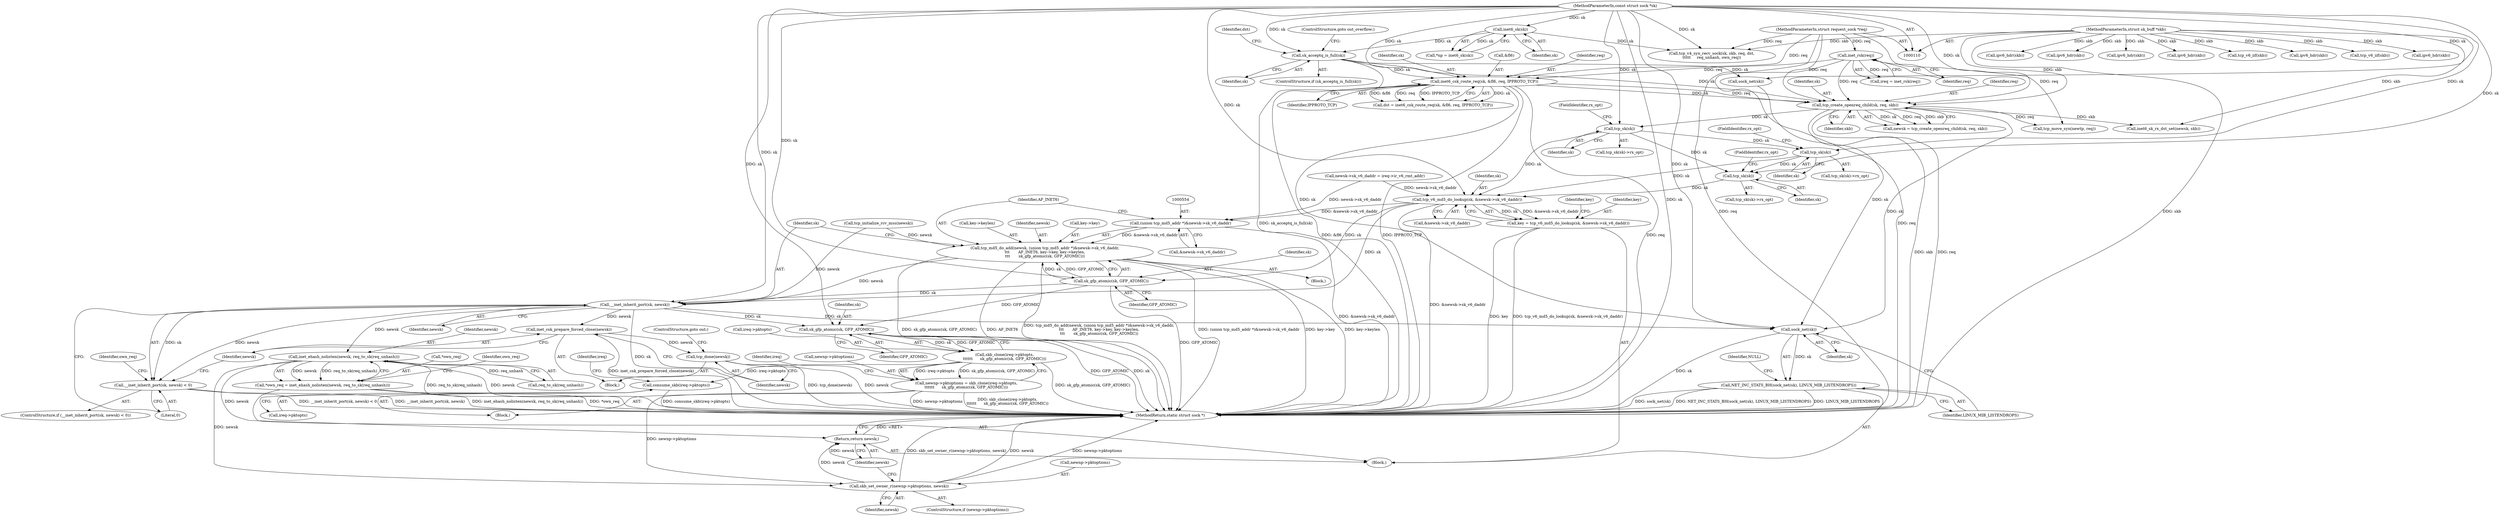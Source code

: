 digraph "0_linux_45f6fad84cc305103b28d73482b344d7f5b76f39_17@pointer" {
"1000520" [label="(Call,tcp_sk(sk))"];
"1000500" [label="(Call,tcp_sk(sk))"];
"1000296" [label="(Call,tcp_create_openreq_child(sk, req, skb))"];
"1000284" [label="(Call,inet6_csk_route_req(sk, &fl6, req, IPPROTO_TCP))"];
"1000275" [label="(Call,sk_acceptq_is_full(sk))"];
"1000123" [label="(Call,inet6_sk(sk))"];
"1000111" [label="(MethodParameterIn,const struct sock *sk)"];
"1000272" [label="(Call,inet_rsk(req))"];
"1000113" [label="(MethodParameterIn,struct request_sock *req)"];
"1000112" [label="(MethodParameterIn,struct sk_buff *skb)"];
"1000507" [label="(Call,tcp_sk(sk))"];
"1000542" [label="(Call,tcp_v6_md5_do_lookup(sk, &newsk->sk_v6_daddr))"];
"1000540" [label="(Call,key = tcp_v6_md5_do_lookup(sk, &newsk->sk_v6_daddr))"];
"1000553" [label="(Call,(union tcp_md5_addr *)&newsk->sk_v6_daddr)"];
"1000551" [label="(Call,tcp_md5_do_add(newsk, (union tcp_md5_addr *)&newsk->sk_v6_daddr,\n\t\t\t       AF_INET6, key->key, key->keylen,\n\t\t\t       sk_gfp_atomic(sk, GFP_ATOMIC)))"];
"1000571" [label="(Call,__inet_inherit_port(sk, newsk))"];
"1000570" [label="(Call,__inet_inherit_port(sk, newsk) < 0)"];
"1000576" [label="(Call,inet_csk_prepare_forced_close(newsk))"];
"1000578" [label="(Call,tcp_done(newsk))"];
"1000584" [label="(Call,inet_ehash_nolisten(newsk, req_to_sk(req_unhash)))"];
"1000581" [label="(Call,*own_req = inet_ehash_nolisten(newsk, req_to_sk(req_unhash)))"];
"1000624" [label="(Call,skb_set_owner_r(newnp->pktoptions, newsk))"];
"1000629" [label="(Return,return newsk;)"];
"1000608" [label="(Call,sk_gfp_atomic(sk, GFP_ATOMIC))"];
"1000604" [label="(Call,skb_clone(ireq->pktopts,\n\t\t\t\t\t\t      sk_gfp_atomic(sk, GFP_ATOMIC)))"];
"1000600" [label="(Call,newnp->pktoptions = skb_clone(ireq->pktopts,\n\t\t\t\t\t\t      sk_gfp_atomic(sk, GFP_ATOMIC)))"];
"1000611" [label="(Call,consume_skb(ireq->pktopts))"];
"1000641" [label="(Call,sock_net(sk))"];
"1000640" [label="(Call,NET_INC_STATS_BH(sock_net(sk), LINUX_MIB_LISTENDROPS))"];
"1000566" [label="(Call,sk_gfp_atomic(sk, GFP_ATOMIC))"];
"1000285" [label="(Identifier,sk)"];
"1000646" [label="(MethodReturn,static struct sock *)"];
"1000117" [label="(Block,)"];
"1000569" [label="(ControlStructure,if (__inet_inherit_port(sk, newsk) < 0))"];
"1000506" [label="(Call,tcp_sk(sk)->rx_opt)"];
"1000560" [label="(Call,key->key)"];
"1000555" [label="(Call,&newsk->sk_v6_daddr)"];
"1000286" [label="(Call,&fl6)"];
"1000633" [label="(Call,sock_net(sk))"];
"1000277" [label="(ControlStructure,goto out_overflow;)"];
"1000568" [label="(Identifier,GFP_ATOMIC)"];
"1000289" [label="(Identifier,IPPROTO_TCP)"];
"1000275" [label="(Call,sk_acceptq_is_full(sk))"];
"1000543" [label="(Identifier,sk)"];
"1000575" [label="(Block,)"];
"1000563" [label="(Call,key->keylen)"];
"1000642" [label="(Identifier,sk)"];
"1000580" [label="(ControlStructure,goto out;)"];
"1000592" [label="(Call,tcp_move_syn(newtp, req))"];
"1000624" [label="(Call,skb_set_owner_r(newnp->pktoptions, newsk))"];
"1000628" [label="(Identifier,newsk)"];
"1000507" [label="(Call,tcp_sk(sk))"];
"1000567" [label="(Identifier,sk)"];
"1000599" [label="(Block,)"];
"1000611" [label="(Call,consume_skb(ireq->pktopts))"];
"1000620" [label="(ControlStructure,if (newnp->pktoptions))"];
"1000643" [label="(Identifier,LINUX_MIB_LISTENDROPS)"];
"1000605" [label="(Call,ireq->pktopts)"];
"1000576" [label="(Call,inet_csk_prepare_forced_close(newsk))"];
"1000541" [label="(Identifier,key)"];
"1000274" [label="(ControlStructure,if (sk_acceptq_is_full(sk)))"];
"1000288" [label="(Identifier,req)"];
"1000629" [label="(Return,return newsk;)"];
"1000584" [label="(Call,inet_ehash_nolisten(newsk, req_to_sk(req_unhash)))"];
"1000299" [label="(Identifier,skb)"];
"1000586" [label="(Call,req_to_sk(req_unhash))"];
"1000297" [label="(Identifier,sk)"];
"1000617" [label="(Identifier,ireq)"];
"1000519" [label="(Call,tcp_sk(sk)->rx_opt)"];
"1000544" [label="(Call,&newsk->sk_v6_daddr)"];
"1000314" [label="(Call,inet6_sk_rx_dst_set(newsk, skb))"];
"1000540" [label="(Call,key = tcp_v6_md5_do_lookup(sk, &newsk->sk_v6_daddr))"];
"1000348" [label="(Call,newsk->sk_v6_daddr = ireq->ir_v6_rmt_addr)"];
"1000431" [label="(Call,ipv6_hdr(skb))"];
"1000121" [label="(Call,*np = inet6_sk(sk))"];
"1000574" [label="(Literal,0)"];
"1000582" [label="(Call,*own_req)"];
"1000608" [label="(Call,sk_gfp_atomic(sk, GFP_ATOMIC))"];
"1000296" [label="(Call,tcp_create_openreq_child(sk, req, skb))"];
"1000521" [label="(Identifier,sk)"];
"1000553" [label="(Call,(union tcp_md5_addr *)&newsk->sk_v6_daddr)"];
"1000604" [label="(Call,skb_clone(ireq->pktopts,\n\t\t\t\t\t\t      sk_gfp_atomic(sk, GFP_ATOMIC)))"];
"1000551" [label="(Call,tcp_md5_do_add(newsk, (union tcp_md5_addr *)&newsk->sk_v6_daddr,\n\t\t\t       AF_INET6, key->key, key->keylen,\n\t\t\t       sk_gfp_atomic(sk, GFP_ATOMIC)))"];
"1000610" [label="(Identifier,GFP_ATOMIC)"];
"1000600" [label="(Call,newnp->pktoptions = skb_clone(ireq->pktopts,\n\t\t\t\t\t\t      sk_gfp_atomic(sk, GFP_ATOMIC)))"];
"1000284" [label="(Call,inet6_csk_route_req(sk, &fl6, req, IPPROTO_TCP))"];
"1000502" [label="(FieldIdentifier,rx_opt)"];
"1000508" [label="(Identifier,sk)"];
"1000559" [label="(Identifier,AF_INET6)"];
"1000499" [label="(Call,tcp_sk(sk)->rx_opt)"];
"1000442" [label="(Call,ipv6_hdr(skb))"];
"1000111" [label="(MethodParameterIn,const struct sock *sk)"];
"1000630" [label="(Identifier,newsk)"];
"1000276" [label="(Identifier,sk)"];
"1000524" [label="(Call,tcp_initialize_rcv_mss(newsk))"];
"1000280" [label="(Identifier,dst)"];
"1000270" [label="(Call,ireq = inet_rsk(req))"];
"1000260" [label="(Call,ipv6_hdr(skb))"];
"1000641" [label="(Call,sock_net(sk))"];
"1000550" [label="(Block,)"];
"1000123" [label="(Call,inet6_sk(sk))"];
"1000272" [label="(Call,inet_rsk(req))"];
"1000112" [label="(MethodParameterIn,struct sk_buff *skb)"];
"1000609" [label="(Identifier,sk)"];
"1000640" [label="(Call,NET_INC_STATS_BH(sock_net(sk), LINUX_MIB_LISTENDROPS))"];
"1000501" [label="(Identifier,sk)"];
"1000552" [label="(Identifier,newsk)"];
"1000577" [label="(Identifier,newsk)"];
"1000298" [label="(Identifier,req)"];
"1000522" [label="(FieldIdentifier,rx_opt)"];
"1000282" [label="(Call,dst = inet6_csk_route_req(sk, &fl6, req, IPPROTO_TCP))"];
"1000645" [label="(Identifier,NULL)"];
"1000542" [label="(Call,tcp_v6_md5_do_lookup(sk, &newsk->sk_v6_daddr))"];
"1000590" [label="(Identifier,own_req)"];
"1000509" [label="(FieldIdentifier,rx_opt)"];
"1000549" [label="(Identifier,key)"];
"1000612" [label="(Call,ireq->pktopts)"];
"1000294" [label="(Call,newsk = tcp_create_openreq_child(sk, req, skb))"];
"1000579" [label="(Identifier,newsk)"];
"1000613" [label="(Identifier,ireq)"];
"1000124" [label="(Identifier,sk)"];
"1000570" [label="(Call,__inet_inherit_port(sk, newsk) < 0)"];
"1000423" [label="(Call,ipv6_hdr(skb))"];
"1000581" [label="(Call,*own_req = inet_ehash_nolisten(newsk, req_to_sk(req_unhash)))"];
"1000572" [label="(Identifier,sk)"];
"1000234" [label="(Call,tcp_v6_iif(skb))"];
"1000142" [label="(Call,tcp_v4_syn_recv_sock(sk, skb, req, dst,\n\t\t\t\t\t     req_unhash, own_req))"];
"1000520" [label="(Call,tcp_sk(sk))"];
"1000601" [label="(Call,newnp->pktoptions)"];
"1000241" [label="(Call,ipv6_hdr(skb))"];
"1000566" [label="(Call,sk_gfp_atomic(sk, GFP_ATOMIC))"];
"1000571" [label="(Call,__inet_inherit_port(sk, newsk))"];
"1000625" [label="(Call,newnp->pktoptions)"];
"1000585" [label="(Identifier,newsk)"];
"1000578" [label="(Call,tcp_done(newsk))"];
"1000416" [label="(Call,tcp_v6_iif(skb))"];
"1000573" [label="(Identifier,newsk)"];
"1000500" [label="(Call,tcp_sk(sk))"];
"1000273" [label="(Identifier,req)"];
"1000583" [label="(Identifier,own_req)"];
"1000113" [label="(MethodParameterIn,struct request_sock *req)"];
"1000249" [label="(Call,ipv6_hdr(skb))"];
"1000520" -> "1000519"  [label="AST: "];
"1000520" -> "1000521"  [label="CFG: "];
"1000521" -> "1000520"  [label="AST: "];
"1000522" -> "1000520"  [label="CFG: "];
"1000500" -> "1000520"  [label="DDG: sk"];
"1000507" -> "1000520"  [label="DDG: sk"];
"1000111" -> "1000520"  [label="DDG: sk"];
"1000520" -> "1000542"  [label="DDG: sk"];
"1000500" -> "1000499"  [label="AST: "];
"1000500" -> "1000501"  [label="CFG: "];
"1000501" -> "1000500"  [label="AST: "];
"1000502" -> "1000500"  [label="CFG: "];
"1000296" -> "1000500"  [label="DDG: sk"];
"1000111" -> "1000500"  [label="DDG: sk"];
"1000500" -> "1000507"  [label="DDG: sk"];
"1000500" -> "1000542"  [label="DDG: sk"];
"1000296" -> "1000294"  [label="AST: "];
"1000296" -> "1000299"  [label="CFG: "];
"1000297" -> "1000296"  [label="AST: "];
"1000298" -> "1000296"  [label="AST: "];
"1000299" -> "1000296"  [label="AST: "];
"1000294" -> "1000296"  [label="CFG: "];
"1000296" -> "1000646"  [label="DDG: req"];
"1000296" -> "1000646"  [label="DDG: skb"];
"1000296" -> "1000294"  [label="DDG: sk"];
"1000296" -> "1000294"  [label="DDG: req"];
"1000296" -> "1000294"  [label="DDG: skb"];
"1000284" -> "1000296"  [label="DDG: sk"];
"1000284" -> "1000296"  [label="DDG: req"];
"1000275" -> "1000296"  [label="DDG: sk"];
"1000111" -> "1000296"  [label="DDG: sk"];
"1000272" -> "1000296"  [label="DDG: req"];
"1000113" -> "1000296"  [label="DDG: req"];
"1000112" -> "1000296"  [label="DDG: skb"];
"1000296" -> "1000314"  [label="DDG: skb"];
"1000296" -> "1000592"  [label="DDG: req"];
"1000296" -> "1000641"  [label="DDG: sk"];
"1000284" -> "1000282"  [label="AST: "];
"1000284" -> "1000289"  [label="CFG: "];
"1000285" -> "1000284"  [label="AST: "];
"1000286" -> "1000284"  [label="AST: "];
"1000288" -> "1000284"  [label="AST: "];
"1000289" -> "1000284"  [label="AST: "];
"1000282" -> "1000284"  [label="CFG: "];
"1000284" -> "1000646"  [label="DDG: &fl6"];
"1000284" -> "1000646"  [label="DDG: IPPROTO_TCP"];
"1000284" -> "1000646"  [label="DDG: req"];
"1000284" -> "1000282"  [label="DDG: sk"];
"1000284" -> "1000282"  [label="DDG: &fl6"];
"1000284" -> "1000282"  [label="DDG: req"];
"1000284" -> "1000282"  [label="DDG: IPPROTO_TCP"];
"1000275" -> "1000284"  [label="DDG: sk"];
"1000111" -> "1000284"  [label="DDG: sk"];
"1000272" -> "1000284"  [label="DDG: req"];
"1000113" -> "1000284"  [label="DDG: req"];
"1000284" -> "1000641"  [label="DDG: sk"];
"1000275" -> "1000274"  [label="AST: "];
"1000275" -> "1000276"  [label="CFG: "];
"1000276" -> "1000275"  [label="AST: "];
"1000277" -> "1000275"  [label="CFG: "];
"1000280" -> "1000275"  [label="CFG: "];
"1000275" -> "1000646"  [label="DDG: sk_acceptq_is_full(sk)"];
"1000123" -> "1000275"  [label="DDG: sk"];
"1000111" -> "1000275"  [label="DDG: sk"];
"1000275" -> "1000633"  [label="DDG: sk"];
"1000123" -> "1000121"  [label="AST: "];
"1000123" -> "1000124"  [label="CFG: "];
"1000124" -> "1000123"  [label="AST: "];
"1000121" -> "1000123"  [label="CFG: "];
"1000123" -> "1000121"  [label="DDG: sk"];
"1000111" -> "1000123"  [label="DDG: sk"];
"1000123" -> "1000142"  [label="DDG: sk"];
"1000111" -> "1000110"  [label="AST: "];
"1000111" -> "1000646"  [label="DDG: sk"];
"1000111" -> "1000142"  [label="DDG: sk"];
"1000111" -> "1000507"  [label="DDG: sk"];
"1000111" -> "1000542"  [label="DDG: sk"];
"1000111" -> "1000566"  [label="DDG: sk"];
"1000111" -> "1000571"  [label="DDG: sk"];
"1000111" -> "1000608"  [label="DDG: sk"];
"1000111" -> "1000633"  [label="DDG: sk"];
"1000111" -> "1000641"  [label="DDG: sk"];
"1000272" -> "1000270"  [label="AST: "];
"1000272" -> "1000273"  [label="CFG: "];
"1000273" -> "1000272"  [label="AST: "];
"1000270" -> "1000272"  [label="CFG: "];
"1000272" -> "1000646"  [label="DDG: req"];
"1000272" -> "1000270"  [label="DDG: req"];
"1000113" -> "1000272"  [label="DDG: req"];
"1000113" -> "1000110"  [label="AST: "];
"1000113" -> "1000646"  [label="DDG: req"];
"1000113" -> "1000142"  [label="DDG: req"];
"1000113" -> "1000592"  [label="DDG: req"];
"1000112" -> "1000110"  [label="AST: "];
"1000112" -> "1000646"  [label="DDG: skb"];
"1000112" -> "1000142"  [label="DDG: skb"];
"1000112" -> "1000234"  [label="DDG: skb"];
"1000112" -> "1000241"  [label="DDG: skb"];
"1000112" -> "1000249"  [label="DDG: skb"];
"1000112" -> "1000260"  [label="DDG: skb"];
"1000112" -> "1000314"  [label="DDG: skb"];
"1000112" -> "1000416"  [label="DDG: skb"];
"1000112" -> "1000423"  [label="DDG: skb"];
"1000112" -> "1000431"  [label="DDG: skb"];
"1000112" -> "1000442"  [label="DDG: skb"];
"1000507" -> "1000506"  [label="AST: "];
"1000507" -> "1000508"  [label="CFG: "];
"1000508" -> "1000507"  [label="AST: "];
"1000509" -> "1000507"  [label="CFG: "];
"1000507" -> "1000542"  [label="DDG: sk"];
"1000542" -> "1000540"  [label="AST: "];
"1000542" -> "1000544"  [label="CFG: "];
"1000543" -> "1000542"  [label="AST: "];
"1000544" -> "1000542"  [label="AST: "];
"1000540" -> "1000542"  [label="CFG: "];
"1000542" -> "1000646"  [label="DDG: &newsk->sk_v6_daddr"];
"1000542" -> "1000540"  [label="DDG: sk"];
"1000542" -> "1000540"  [label="DDG: &newsk->sk_v6_daddr"];
"1000348" -> "1000542"  [label="DDG: newsk->sk_v6_daddr"];
"1000542" -> "1000553"  [label="DDG: &newsk->sk_v6_daddr"];
"1000542" -> "1000566"  [label="DDG: sk"];
"1000542" -> "1000571"  [label="DDG: sk"];
"1000540" -> "1000117"  [label="AST: "];
"1000541" -> "1000540"  [label="AST: "];
"1000549" -> "1000540"  [label="CFG: "];
"1000540" -> "1000646"  [label="DDG: tcp_v6_md5_do_lookup(sk, &newsk->sk_v6_daddr)"];
"1000540" -> "1000646"  [label="DDG: key"];
"1000553" -> "1000551"  [label="AST: "];
"1000553" -> "1000555"  [label="CFG: "];
"1000554" -> "1000553"  [label="AST: "];
"1000555" -> "1000553"  [label="AST: "];
"1000559" -> "1000553"  [label="CFG: "];
"1000553" -> "1000646"  [label="DDG: &newsk->sk_v6_daddr"];
"1000553" -> "1000551"  [label="DDG: &newsk->sk_v6_daddr"];
"1000348" -> "1000553"  [label="DDG: newsk->sk_v6_daddr"];
"1000551" -> "1000550"  [label="AST: "];
"1000551" -> "1000566"  [label="CFG: "];
"1000552" -> "1000551"  [label="AST: "];
"1000559" -> "1000551"  [label="AST: "];
"1000560" -> "1000551"  [label="AST: "];
"1000563" -> "1000551"  [label="AST: "];
"1000566" -> "1000551"  [label="AST: "];
"1000572" -> "1000551"  [label="CFG: "];
"1000551" -> "1000646"  [label="DDG: (union tcp_md5_addr *)&newsk->sk_v6_daddr"];
"1000551" -> "1000646"  [label="DDG: key->key"];
"1000551" -> "1000646"  [label="DDG: key->keylen"];
"1000551" -> "1000646"  [label="DDG: sk_gfp_atomic(sk, GFP_ATOMIC)"];
"1000551" -> "1000646"  [label="DDG: AF_INET6"];
"1000551" -> "1000646"  [label="DDG: tcp_md5_do_add(newsk, (union tcp_md5_addr *)&newsk->sk_v6_daddr,\n\t\t\t       AF_INET6, key->key, key->keylen,\n\t\t\t       sk_gfp_atomic(sk, GFP_ATOMIC))"];
"1000524" -> "1000551"  [label="DDG: newsk"];
"1000566" -> "1000551"  [label="DDG: sk"];
"1000566" -> "1000551"  [label="DDG: GFP_ATOMIC"];
"1000551" -> "1000571"  [label="DDG: newsk"];
"1000571" -> "1000570"  [label="AST: "];
"1000571" -> "1000573"  [label="CFG: "];
"1000572" -> "1000571"  [label="AST: "];
"1000573" -> "1000571"  [label="AST: "];
"1000574" -> "1000571"  [label="CFG: "];
"1000571" -> "1000646"  [label="DDG: sk"];
"1000571" -> "1000570"  [label="DDG: sk"];
"1000571" -> "1000570"  [label="DDG: newsk"];
"1000566" -> "1000571"  [label="DDG: sk"];
"1000524" -> "1000571"  [label="DDG: newsk"];
"1000571" -> "1000576"  [label="DDG: newsk"];
"1000571" -> "1000584"  [label="DDG: newsk"];
"1000571" -> "1000608"  [label="DDG: sk"];
"1000571" -> "1000641"  [label="DDG: sk"];
"1000570" -> "1000569"  [label="AST: "];
"1000570" -> "1000574"  [label="CFG: "];
"1000574" -> "1000570"  [label="AST: "];
"1000577" -> "1000570"  [label="CFG: "];
"1000583" -> "1000570"  [label="CFG: "];
"1000570" -> "1000646"  [label="DDG: __inet_inherit_port(sk, newsk)"];
"1000570" -> "1000646"  [label="DDG: __inet_inherit_port(sk, newsk) < 0"];
"1000576" -> "1000575"  [label="AST: "];
"1000576" -> "1000577"  [label="CFG: "];
"1000577" -> "1000576"  [label="AST: "];
"1000579" -> "1000576"  [label="CFG: "];
"1000576" -> "1000646"  [label="DDG: inet_csk_prepare_forced_close(newsk)"];
"1000576" -> "1000578"  [label="DDG: newsk"];
"1000578" -> "1000575"  [label="AST: "];
"1000578" -> "1000579"  [label="CFG: "];
"1000579" -> "1000578"  [label="AST: "];
"1000580" -> "1000578"  [label="CFG: "];
"1000578" -> "1000646"  [label="DDG: newsk"];
"1000578" -> "1000646"  [label="DDG: tcp_done(newsk)"];
"1000584" -> "1000581"  [label="AST: "];
"1000584" -> "1000586"  [label="CFG: "];
"1000585" -> "1000584"  [label="AST: "];
"1000586" -> "1000584"  [label="AST: "];
"1000581" -> "1000584"  [label="CFG: "];
"1000584" -> "1000646"  [label="DDG: req_to_sk(req_unhash)"];
"1000584" -> "1000646"  [label="DDG: newsk"];
"1000584" -> "1000581"  [label="DDG: newsk"];
"1000584" -> "1000581"  [label="DDG: req_to_sk(req_unhash)"];
"1000586" -> "1000584"  [label="DDG: req_unhash"];
"1000584" -> "1000624"  [label="DDG: newsk"];
"1000584" -> "1000629"  [label="DDG: newsk"];
"1000581" -> "1000117"  [label="AST: "];
"1000582" -> "1000581"  [label="AST: "];
"1000590" -> "1000581"  [label="CFG: "];
"1000581" -> "1000646"  [label="DDG: inet_ehash_nolisten(newsk, req_to_sk(req_unhash))"];
"1000581" -> "1000646"  [label="DDG: *own_req"];
"1000624" -> "1000620"  [label="AST: "];
"1000624" -> "1000628"  [label="CFG: "];
"1000625" -> "1000624"  [label="AST: "];
"1000628" -> "1000624"  [label="AST: "];
"1000630" -> "1000624"  [label="CFG: "];
"1000624" -> "1000646"  [label="DDG: skb_set_owner_r(newnp->pktoptions, newsk)"];
"1000624" -> "1000646"  [label="DDG: newsk"];
"1000624" -> "1000646"  [label="DDG: newnp->pktoptions"];
"1000600" -> "1000624"  [label="DDG: newnp->pktoptions"];
"1000624" -> "1000629"  [label="DDG: newsk"];
"1000629" -> "1000117"  [label="AST: "];
"1000629" -> "1000630"  [label="CFG: "];
"1000630" -> "1000629"  [label="AST: "];
"1000646" -> "1000629"  [label="CFG: "];
"1000629" -> "1000646"  [label="DDG: <RET>"];
"1000630" -> "1000629"  [label="DDG: newsk"];
"1000608" -> "1000604"  [label="AST: "];
"1000608" -> "1000610"  [label="CFG: "];
"1000609" -> "1000608"  [label="AST: "];
"1000610" -> "1000608"  [label="AST: "];
"1000604" -> "1000608"  [label="CFG: "];
"1000608" -> "1000646"  [label="DDG: GFP_ATOMIC"];
"1000608" -> "1000646"  [label="DDG: sk"];
"1000608" -> "1000604"  [label="DDG: sk"];
"1000608" -> "1000604"  [label="DDG: GFP_ATOMIC"];
"1000566" -> "1000608"  [label="DDG: GFP_ATOMIC"];
"1000604" -> "1000600"  [label="AST: "];
"1000605" -> "1000604"  [label="AST: "];
"1000600" -> "1000604"  [label="CFG: "];
"1000604" -> "1000646"  [label="DDG: sk_gfp_atomic(sk, GFP_ATOMIC)"];
"1000604" -> "1000600"  [label="DDG: ireq->pktopts"];
"1000604" -> "1000600"  [label="DDG: sk_gfp_atomic(sk, GFP_ATOMIC)"];
"1000604" -> "1000611"  [label="DDG: ireq->pktopts"];
"1000600" -> "1000599"  [label="AST: "];
"1000601" -> "1000600"  [label="AST: "];
"1000613" -> "1000600"  [label="CFG: "];
"1000600" -> "1000646"  [label="DDG: skb_clone(ireq->pktopts,\n\t\t\t\t\t\t      sk_gfp_atomic(sk, GFP_ATOMIC))"];
"1000600" -> "1000646"  [label="DDG: newnp->pktoptions"];
"1000611" -> "1000599"  [label="AST: "];
"1000611" -> "1000612"  [label="CFG: "];
"1000612" -> "1000611"  [label="AST: "];
"1000617" -> "1000611"  [label="CFG: "];
"1000611" -> "1000646"  [label="DDG: consume_skb(ireq->pktopts)"];
"1000641" -> "1000640"  [label="AST: "];
"1000641" -> "1000642"  [label="CFG: "];
"1000642" -> "1000641"  [label="AST: "];
"1000643" -> "1000641"  [label="CFG: "];
"1000641" -> "1000646"  [label="DDG: sk"];
"1000641" -> "1000640"  [label="DDG: sk"];
"1000633" -> "1000641"  [label="DDG: sk"];
"1000640" -> "1000117"  [label="AST: "];
"1000640" -> "1000643"  [label="CFG: "];
"1000643" -> "1000640"  [label="AST: "];
"1000645" -> "1000640"  [label="CFG: "];
"1000640" -> "1000646"  [label="DDG: LINUX_MIB_LISTENDROPS"];
"1000640" -> "1000646"  [label="DDG: sock_net(sk)"];
"1000640" -> "1000646"  [label="DDG: NET_INC_STATS_BH(sock_net(sk), LINUX_MIB_LISTENDROPS)"];
"1000566" -> "1000568"  [label="CFG: "];
"1000567" -> "1000566"  [label="AST: "];
"1000568" -> "1000566"  [label="AST: "];
"1000566" -> "1000646"  [label="DDG: GFP_ATOMIC"];
}
